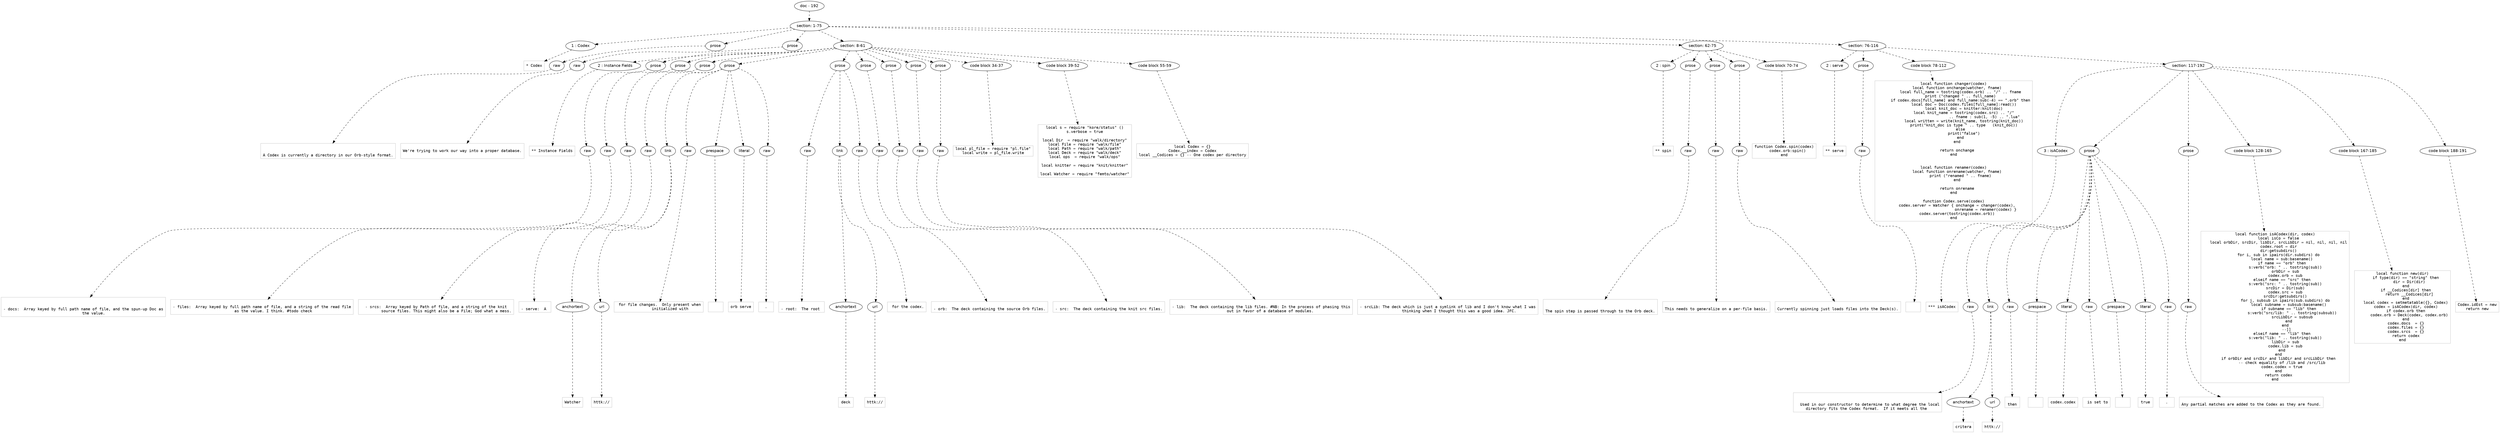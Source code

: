 digraph lpegNode {

node [fontname=Helvetica]
edge [style=dashed]

doc_0 [label="doc - 192"]


doc_0 -> { section_1}
{rank=same; section_1}

section_1 [label="section: 1-75"]


// END RANK doc_0

section_1 -> { header_2 prose_3 prose_4 section_5 section_6 section_7}
{rank=same; header_2 prose_3 prose_4 section_5 section_6 section_7}

header_2 [label="1 : Codex"]

prose_3 [label="prose"]

prose_4 [label="prose"]

section_5 [label="section: 8-61"]

section_6 [label="section: 62-75"]

section_7 [label="section: 76-116"]


// END RANK section_1

header_2 -> leaf_8
leaf_8  [color=Gray,shape=rectangle,fontname=Inconsolata,label="* Codex"]
// END RANK header_2

prose_3 -> { raw_9}
{rank=same; raw_9}

raw_9 [label="raw"]


// END RANK prose_3

raw_9 -> leaf_10
leaf_10  [color=Gray,shape=rectangle,fontname=Inconsolata,label="

A Codex is currently a directory in our Orb-style format.
"]
// END RANK raw_9

prose_4 -> { raw_11}
{rank=same; raw_11}

raw_11 [label="raw"]


// END RANK prose_4

raw_11 -> leaf_12
leaf_12  [color=Gray,shape=rectangle,fontname=Inconsolata,label="
We're trying to work our way into a proper database.

"]
// END RANK raw_11

section_5 -> { header_13 prose_14 prose_15 prose_16 prose_17 prose_18 prose_19 prose_20 prose_21 prose_22 codeblock_23 codeblock_24 codeblock_25}
{rank=same; header_13 prose_14 prose_15 prose_16 prose_17 prose_18 prose_19 prose_20 prose_21 prose_22 codeblock_23 codeblock_24 codeblock_25}

header_13 [label="2 : Instance Fields"]

prose_14 [label="prose"]

prose_15 [label="prose"]

prose_16 [label="prose"]

prose_17 [label="prose"]

prose_18 [label="prose"]

prose_19 [label="prose"]

prose_20 [label="prose"]

prose_21 [label="prose"]

prose_22 [label="prose"]

codeblock_23 [label="code block 34-37"]

codeblock_24 [label="code block 39-52"]

codeblock_25 [label="code block 55-59"]


// END RANK section_5

header_13 -> leaf_26
leaf_26  [color=Gray,shape=rectangle,fontname=Inconsolata,label="** Instance Fields"]
// END RANK header_13

prose_14 -> { raw_27}
{rank=same; raw_27}

raw_27 [label="raw"]


// END RANK prose_14

raw_27 -> leaf_28
leaf_28  [color=Gray,shape=rectangle,fontname=Inconsolata,label="

- docs:  Array keyed by full path name of file, and the spun-up Doc as
         the value.
"]
// END RANK raw_27

prose_15 -> { raw_29}
{rank=same; raw_29}

raw_29 [label="raw"]


// END RANK prose_15

raw_29 -> leaf_30
leaf_30  [color=Gray,shape=rectangle,fontname=Inconsolata,label="
- files:  Array keyed by full path name of file, and a string of the read file
          as the value. I think. #todo check
"]
// END RANK raw_29

prose_16 -> { raw_31}
{rank=same; raw_31}

raw_31 [label="raw"]


// END RANK prose_16

raw_31 -> leaf_32
leaf_32  [color=Gray,shape=rectangle,fontname=Inconsolata,label="
- srcs:  Array keyed by Path of file, and a string of the knit
         source files. This might also be a File; God what a mess.
"]
// END RANK raw_31

prose_17 -> { raw_33 link_34 raw_35 prespace_36 literal_37 raw_38}
{rank=same; raw_33 link_34 raw_35 prespace_36 literal_37 raw_38}

raw_33 [label="raw"]

link_34 [label="link"]

raw_35 [label="raw"]

prespace_36 [label="prespace"]

literal_37 [label="literal"]

raw_38 [label="raw"]


// END RANK prose_17

raw_33 -> leaf_39
leaf_39  [color=Gray,shape=rectangle,fontname=Inconsolata,label="
- serve:  A "]
// END RANK raw_33

link_34 -> { anchortext_40 url_41}
{rank=same; anchortext_40 url_41}

anchortext_40 [label="anchortext"]

url_41 [label="url"]


// END RANK link_34

anchortext_40 -> leaf_42
leaf_42  [color=Gray,shape=rectangle,fontname=Inconsolata,label="Watcher"]
// END RANK anchortext_40

url_41 -> leaf_43
leaf_43  [color=Gray,shape=rectangle,fontname=Inconsolata,label="httk://"]
// END RANK url_41

raw_35 -> leaf_44
leaf_44  [color=Gray,shape=rectangle,fontname=Inconsolata,label=" for file changes.  Only present when
          initialized with"]
// END RANK raw_35

prespace_36 -> leaf_45
leaf_45  [color=Gray,shape=rectangle,fontname=Inconsolata,label=" "]
// END RANK prespace_36

literal_37 -> leaf_46
leaf_46  [color=Gray,shape=rectangle,fontname=Inconsolata,label="orb serve"]
// END RANK literal_37

raw_38 -> leaf_47
leaf_47  [color=Gray,shape=rectangle,fontname=Inconsolata,label=".
"]
// END RANK raw_38

prose_18 -> { raw_48 link_49 raw_50}
{rank=same; raw_48 link_49 raw_50}

raw_48 [label="raw"]

link_49 [label="link"]

raw_50 [label="raw"]


// END RANK prose_18

raw_48 -> leaf_51
leaf_51  [color=Gray,shape=rectangle,fontname=Inconsolata,label="
- root:  The root "]
// END RANK raw_48

link_49 -> { anchortext_52 url_53}
{rank=same; anchortext_52 url_53}

anchortext_52 [label="anchortext"]

url_53 [label="url"]


// END RANK link_49

anchortext_52 -> leaf_54
leaf_54  [color=Gray,shape=rectangle,fontname=Inconsolata,label="deck"]
// END RANK anchortext_52

url_53 -> leaf_55
leaf_55  [color=Gray,shape=rectangle,fontname=Inconsolata,label="httk://"]
// END RANK url_53

raw_50 -> leaf_56
leaf_56  [color=Gray,shape=rectangle,fontname=Inconsolata,label=" for the codex.
"]
// END RANK raw_50

prose_19 -> { raw_57}
{rank=same; raw_57}

raw_57 [label="raw"]


// END RANK prose_19

raw_57 -> leaf_58
leaf_58  [color=Gray,shape=rectangle,fontname=Inconsolata,label="
- orb:  The deck containing the source Orb files.
"]
// END RANK raw_57

prose_20 -> { raw_59}
{rank=same; raw_59}

raw_59 [label="raw"]


// END RANK prose_20

raw_59 -> leaf_60
leaf_60  [color=Gray,shape=rectangle,fontname=Inconsolata,label="
- src:  The deck containing the knit src files.
"]
// END RANK raw_59

prose_21 -> { raw_61}
{rank=same; raw_61}

raw_61 [label="raw"]


// END RANK prose_21

raw_61 -> leaf_62
leaf_62  [color=Gray,shape=rectangle,fontname=Inconsolata,label="
- lib:  The deck containing the lib files. #NB: In the process of phasing this
        out in favor of a database of modules.
"]
// END RANK raw_61

prose_22 -> { raw_63}
{rank=same; raw_63}

raw_63 [label="raw"]


// END RANK prose_22

raw_63 -> leaf_64
leaf_64  [color=Gray,shape=rectangle,fontname=Inconsolata,label="
- srcLib: The deck which is just a symlink of lib and I don't know what I was
          thinking when I thought this was a good idea. JFC.
"]
// END RANK raw_63

codeblock_23 -> leaf_65
leaf_65  [color=Gray,shape=rectangle,fontname=Inconsolata,label="local pl_file = require \"pl.file\"
local write = pl_file.write"]
// END RANK codeblock_23

codeblock_24 -> leaf_66
leaf_66  [color=Gray,shape=rectangle,fontname=Inconsolata,label="local s = require \"kore/status\" ()
s.verbose = true

local Dir  = require \"walk/directory\"
local File = require \"walk/file\"
local Path = require \"walk/path\"
local Deck = require \"walk/deck\"
local ops  = require \"walk/ops\"

local knitter = require \"knit/knitter\"

local Watcher = require \"femto/watcher\""]
// END RANK codeblock_24

codeblock_25 -> leaf_67
leaf_67  [color=Gray,shape=rectangle,fontname=Inconsolata,label="local Codex = {}
Codex.__index = Codex
local __Codices = {} -- One codex per directory"]
// END RANK codeblock_25

section_6 -> { header_68 prose_69 prose_70 prose_71 codeblock_72}
{rank=same; header_68 prose_69 prose_70 prose_71 codeblock_72}

header_68 [label="2 : spin"]

prose_69 [label="prose"]

prose_70 [label="prose"]

prose_71 [label="prose"]

codeblock_72 [label="code block 70-74"]


// END RANK section_6

header_68 -> leaf_73
leaf_73  [color=Gray,shape=rectangle,fontname=Inconsolata,label="** spin"]
// END RANK header_68

prose_69 -> { raw_74}
{rank=same; raw_74}

raw_74 [label="raw"]


// END RANK prose_69

raw_74 -> leaf_75
leaf_75  [color=Gray,shape=rectangle,fontname=Inconsolata,label="

The spin step is passed through to the Orb deck.
"]
// END RANK raw_74

prose_70 -> { raw_76}
{rank=same; raw_76}

raw_76 [label="raw"]


// END RANK prose_70

raw_76 -> leaf_77
leaf_77  [color=Gray,shape=rectangle,fontname=Inconsolata,label="
This needs to generalize on a per-file basis.
"]
// END RANK raw_76

prose_71 -> { raw_78}
{rank=same; raw_78}

raw_78 [label="raw"]


// END RANK prose_71

raw_78 -> leaf_79
leaf_79  [color=Gray,shape=rectangle,fontname=Inconsolata,label="
Currently spinning just loads files into the Deck(s).
"]
// END RANK raw_78

codeblock_72 -> leaf_80
leaf_80  [color=Gray,shape=rectangle,fontname=Inconsolata,label="function Codex.spin(codex)
   codex.orb:spin()
end"]
// END RANK codeblock_72

section_7 -> { header_81 prose_82 codeblock_83 section_84}
{rank=same; header_81 prose_82 codeblock_83 section_84}

header_81 [label="2 : serve"]

prose_82 [label="prose"]

codeblock_83 [label="code block 78-112"]

section_84 [label="section: 117-192"]


// END RANK section_7

header_81 -> leaf_85
leaf_85  [color=Gray,shape=rectangle,fontname=Inconsolata,label="** serve"]
// END RANK header_81

prose_82 -> { raw_86}
{rank=same; raw_86}

raw_86 [label="raw"]


// END RANK prose_82

raw_86 -> leaf_87
leaf_87  [color=Gray,shape=rectangle,fontname=Inconsolata,label="
"]
// END RANK raw_86

codeblock_83 -> leaf_88
leaf_88  [color=Gray,shape=rectangle,fontname=Inconsolata,label="local function changer(codex)
   local function onchange(watcher, fname)
      local full_name = tostring(codex.orb) .. \"/\" .. fname
      print (\"changed \" .. full_name)
      if codex.docs[full_name] and full_name:sub(-4) == \".orb\" then
         local doc = Doc(codex.files[full_name]:read())
         local knit_doc = knitter:knit(doc)
         local knit_name = tostring(codex.src) .. \"/\"
                           .. fname : sub(1, -5) .. \".lua\"
         local written = write(knit_name, tostring(knit_doc))
         print(\"knit_doc is type \" .. type   (knit_doc))
      else
         print(\"false\")
      end
   end

   return onchange
end


local function renamer(codex)
   local function onrename(watcher, fname)
      print (\"renamed \" .. fname)
   end

   return onrename
end

function Codex.serve(codex)
   codex.server = Watcher { onchange = changer(codex),
                            onrename = renamer(codex) }
   codex.server(tostring(codex.orb))
end"]
// END RANK codeblock_83

section_84 -> { header_89 prose_90 prose_91 codeblock_92 codeblock_93 codeblock_94}
{rank=same; header_89 prose_90 prose_91 codeblock_92 codeblock_93 codeblock_94}

header_89 [label="3 : isACodex"]

prose_90 [label="prose"]

prose_91 [label="prose"]

codeblock_92 [label="code block 128-165"]

codeblock_93 [label="code block 167-185"]

codeblock_94 [label="code block 188-191"]


// END RANK section_84

header_89 -> leaf_95
leaf_95  [color=Gray,shape=rectangle,fontname=Inconsolata,label="*** isACodex"]
// END RANK header_89

prose_90 -> { raw_96 link_97 raw_98 prespace_99 literal_100 raw_101 prespace_102 literal_103 raw_104}
{rank=same; raw_96 link_97 raw_98 prespace_99 literal_100 raw_101 prespace_102 literal_103 raw_104}

raw_96 [label="raw"]

link_97 [label="link"]

raw_98 [label="raw"]

prespace_99 [label="prespace"]

literal_100 [label="literal"]

raw_101 [label="raw"]

prespace_102 [label="prespace"]

literal_103 [label="literal"]

raw_104 [label="raw"]


// END RANK prose_90

raw_96 -> leaf_105
leaf_105  [color=Gray,shape=rectangle,fontname=Inconsolata,label="

  Used in our constructor to determine to what degree the local
directory fits the Codex format.  If it meets all the "]
// END RANK raw_96

link_97 -> { anchortext_106 url_107}
{rank=same; anchortext_106 url_107}

anchortext_106 [label="anchortext"]

url_107 [label="url"]


// END RANK link_97

anchortext_106 -> leaf_108
leaf_108  [color=Gray,shape=rectangle,fontname=Inconsolata,label="critera"]
// END RANK anchortext_106

url_107 -> leaf_109
leaf_109  [color=Gray,shape=rectangle,fontname=Inconsolata,label="httk://"]
// END RANK url_107

raw_98 -> leaf_110
leaf_110  [color=Gray,shape=rectangle,fontname=Inconsolata,label="
then"]
// END RANK raw_98

prespace_99 -> leaf_111
leaf_111  [color=Gray,shape=rectangle,fontname=Inconsolata,label=" "]
// END RANK prespace_99

literal_100 -> leaf_112
leaf_112  [color=Gray,shape=rectangle,fontname=Inconsolata,label="codex.codex"]
// END RANK literal_100

raw_101 -> leaf_113
leaf_113  [color=Gray,shape=rectangle,fontname=Inconsolata,label=" is set to"]
// END RANK raw_101

prespace_102 -> leaf_114
leaf_114  [color=Gray,shape=rectangle,fontname=Inconsolata,label=" "]
// END RANK prespace_102

literal_103 -> leaf_115
leaf_115  [color=Gray,shape=rectangle,fontname=Inconsolata,label="true"]
// END RANK literal_103

raw_104 -> leaf_116
leaf_116  [color=Gray,shape=rectangle,fontname=Inconsolata,label=".
"]
// END RANK raw_104

prose_91 -> { raw_117}
{rank=same; raw_117}

raw_117 [label="raw"]


// END RANK prose_91

raw_117 -> leaf_118
leaf_118  [color=Gray,shape=rectangle,fontname=Inconsolata,label="
Any partial matches are added to the Codex as they are found.
"]
// END RANK raw_117

codeblock_92 -> leaf_119
leaf_119  [color=Gray,shape=rectangle,fontname=Inconsolata,label="local function isACodex(dir, codex)
   local isCo = false
   local orbDir, srcDir, libDir, srcLibDir = nil, nil, nil, nil
   codex.root = dir
   dir:getsubdirs()
   for i, sub in ipairs(dir.subdirs) do
      local name = sub:basename()
      if name == \"orb\" then
         s:verb(\"orb: \" .. tostring(sub))
         orbDir = sub
         codex.orb = sub
      elseif name == \"src\" then
         s:verb(\"src: \" .. tostring(sub))
         srcDir = Dir(sub)
         codex.src = sub
         srcDir:getsubdirs()
         for j, subsub in ipairs(sub.subdirs) do
            local subname = subsub:basename()
            if subname == \"lib\" then
               s:verb(\"src/lib: \" .. tostring(subsub))
               srcLibDir = subsub
            end
         end
          --]]
      elseif name == \"lib\" then
         s:verb(\"lib: \" .. tostring(sub))
         libDir = sub
         codex.lib = sub
      end
   end
   if orbDir and srcDir and libDir and srcLibDir then
      -- check equality of /lib and /src/lib
      codex.codex = true
   end
   return codex
end"]
// END RANK codeblock_92

codeblock_93 -> leaf_120
leaf_120  [color=Gray,shape=rectangle,fontname=Inconsolata,label="local function new(dir)
   if type(dir) == \"string\" then
      dir = Dir(dir)
   end
   if __Codices[dir] then
      return __Codices[dir]
   end
   local codex = setmetatable({}, Codex)
   codex = isACodex(dir, codex)
   if codex.orb then
      codex.orb = Deck(codex, codex.orb)
   end
   codex.docs  = {}
   codex.files = {}
   codex.srcs  = {}
   return codex
end"]
// END RANK codeblock_93

codeblock_94 -> leaf_121
leaf_121  [color=Gray,shape=rectangle,fontname=Inconsolata,label="Codex.idEst = new
return new"]
// END RANK codeblock_94


}
